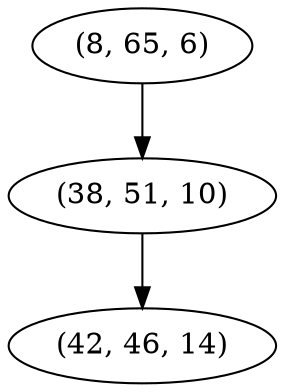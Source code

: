 digraph tree {
    "(8, 65, 6)";
    "(38, 51, 10)";
    "(42, 46, 14)";
    "(8, 65, 6)" -> "(38, 51, 10)";
    "(38, 51, 10)" -> "(42, 46, 14)";
}
